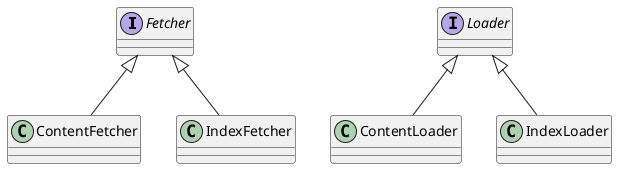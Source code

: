 @startuml

interface Fetcher
class ContentFetcher
class IndexFetcher

interface Loader
class ContentLoader
class IndexLoader

Fetcher <|-- ContentFetcher
Fetcher <|-- IndexFetcher

Loader <|-- ContentLoader
Loader <|-- IndexLoader

@enduml